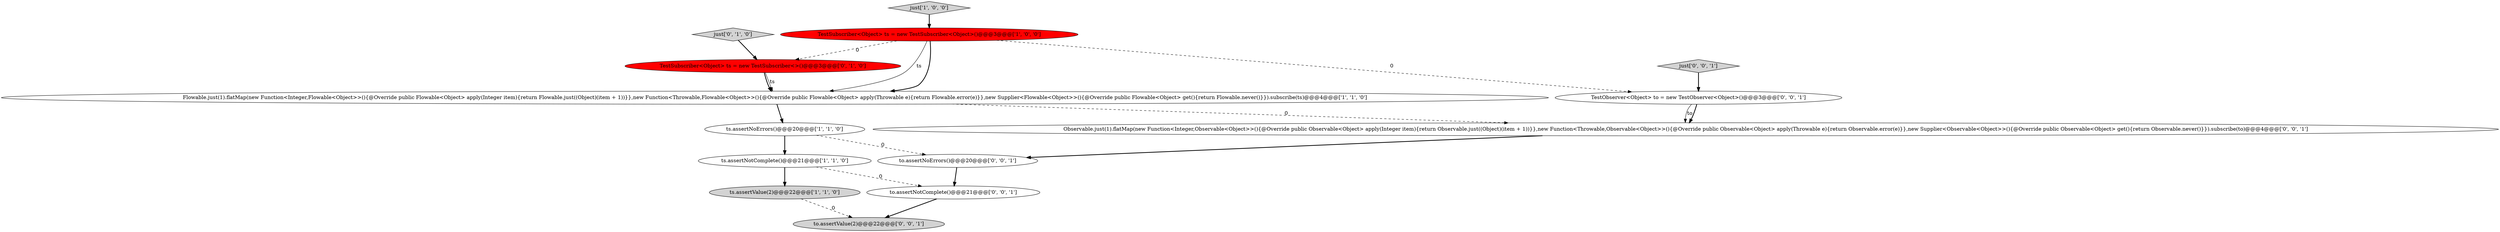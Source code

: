digraph {
4 [style = filled, label = "TestSubscriber<Object> ts = new TestSubscriber<Object>()@@@3@@@['1', '0', '0']", fillcolor = red, shape = ellipse image = "AAA1AAABBB1BBB"];
12 [style = filled, label = "just['0', '0', '1']", fillcolor = lightgray, shape = diamond image = "AAA0AAABBB3BBB"];
8 [style = filled, label = "to.assertNoErrors()@@@20@@@['0', '0', '1']", fillcolor = white, shape = ellipse image = "AAA0AAABBB3BBB"];
10 [style = filled, label = "TestObserver<Object> to = new TestObserver<Object>()@@@3@@@['0', '0', '1']", fillcolor = white, shape = ellipse image = "AAA0AAABBB3BBB"];
11 [style = filled, label = "to.assertNotComplete()@@@21@@@['0', '0', '1']", fillcolor = white, shape = ellipse image = "AAA0AAABBB3BBB"];
0 [style = filled, label = "ts.assertNoErrors()@@@20@@@['1', '1', '0']", fillcolor = white, shape = ellipse image = "AAA0AAABBB1BBB"];
5 [style = filled, label = "just['1', '0', '0']", fillcolor = lightgray, shape = diamond image = "AAA0AAABBB1BBB"];
13 [style = filled, label = "to.assertValue(2)@@@22@@@['0', '0', '1']", fillcolor = lightgray, shape = ellipse image = "AAA0AAABBB3BBB"];
2 [style = filled, label = "ts.assertNotComplete()@@@21@@@['1', '1', '0']", fillcolor = white, shape = ellipse image = "AAA0AAABBB1BBB"];
3 [style = filled, label = "Flowable.just(1).flatMap(new Function<Integer,Flowable<Object>>(){@Override public Flowable<Object> apply(Integer item){return Flowable.just((Object)(item + 1))}},new Function<Throwable,Flowable<Object>>(){@Override public Flowable<Object> apply(Throwable e){return Flowable.error(e)}},new Supplier<Flowable<Object>>(){@Override public Flowable<Object> get(){return Flowable.never()}}).subscribe(ts)@@@4@@@['1', '1', '0']", fillcolor = white, shape = ellipse image = "AAA0AAABBB1BBB"];
7 [style = filled, label = "just['0', '1', '0']", fillcolor = lightgray, shape = diamond image = "AAA0AAABBB2BBB"];
1 [style = filled, label = "ts.assertValue(2)@@@22@@@['1', '1', '0']", fillcolor = lightgray, shape = ellipse image = "AAA0AAABBB1BBB"];
9 [style = filled, label = "Observable.just(1).flatMap(new Function<Integer,Observable<Object>>(){@Override public Observable<Object> apply(Integer item){return Observable.just((Object)(item + 1))}},new Function<Throwable,Observable<Object>>(){@Override public Observable<Object> apply(Throwable e){return Observable.error(e)}},new Supplier<Observable<Object>>(){@Override public Observable<Object> get(){return Observable.never()}}).subscribe(to)@@@4@@@['0', '0', '1']", fillcolor = white, shape = ellipse image = "AAA0AAABBB3BBB"];
6 [style = filled, label = "TestSubscriber<Object> ts = new TestSubscriber<>()@@@3@@@['0', '1', '0']", fillcolor = red, shape = ellipse image = "AAA1AAABBB2BBB"];
6->3 [style = bold, label=""];
4->3 [style = bold, label=""];
6->3 [style = solid, label="ts"];
2->1 [style = bold, label=""];
0->2 [style = bold, label=""];
10->9 [style = solid, label="to"];
4->6 [style = dashed, label="0"];
9->8 [style = bold, label=""];
3->0 [style = bold, label=""];
1->13 [style = dashed, label="0"];
4->3 [style = solid, label="ts"];
12->10 [style = bold, label=""];
3->9 [style = dashed, label="0"];
5->4 [style = bold, label=""];
11->13 [style = bold, label=""];
7->6 [style = bold, label=""];
0->8 [style = dashed, label="0"];
2->11 [style = dashed, label="0"];
10->9 [style = bold, label=""];
4->10 [style = dashed, label="0"];
8->11 [style = bold, label=""];
}
